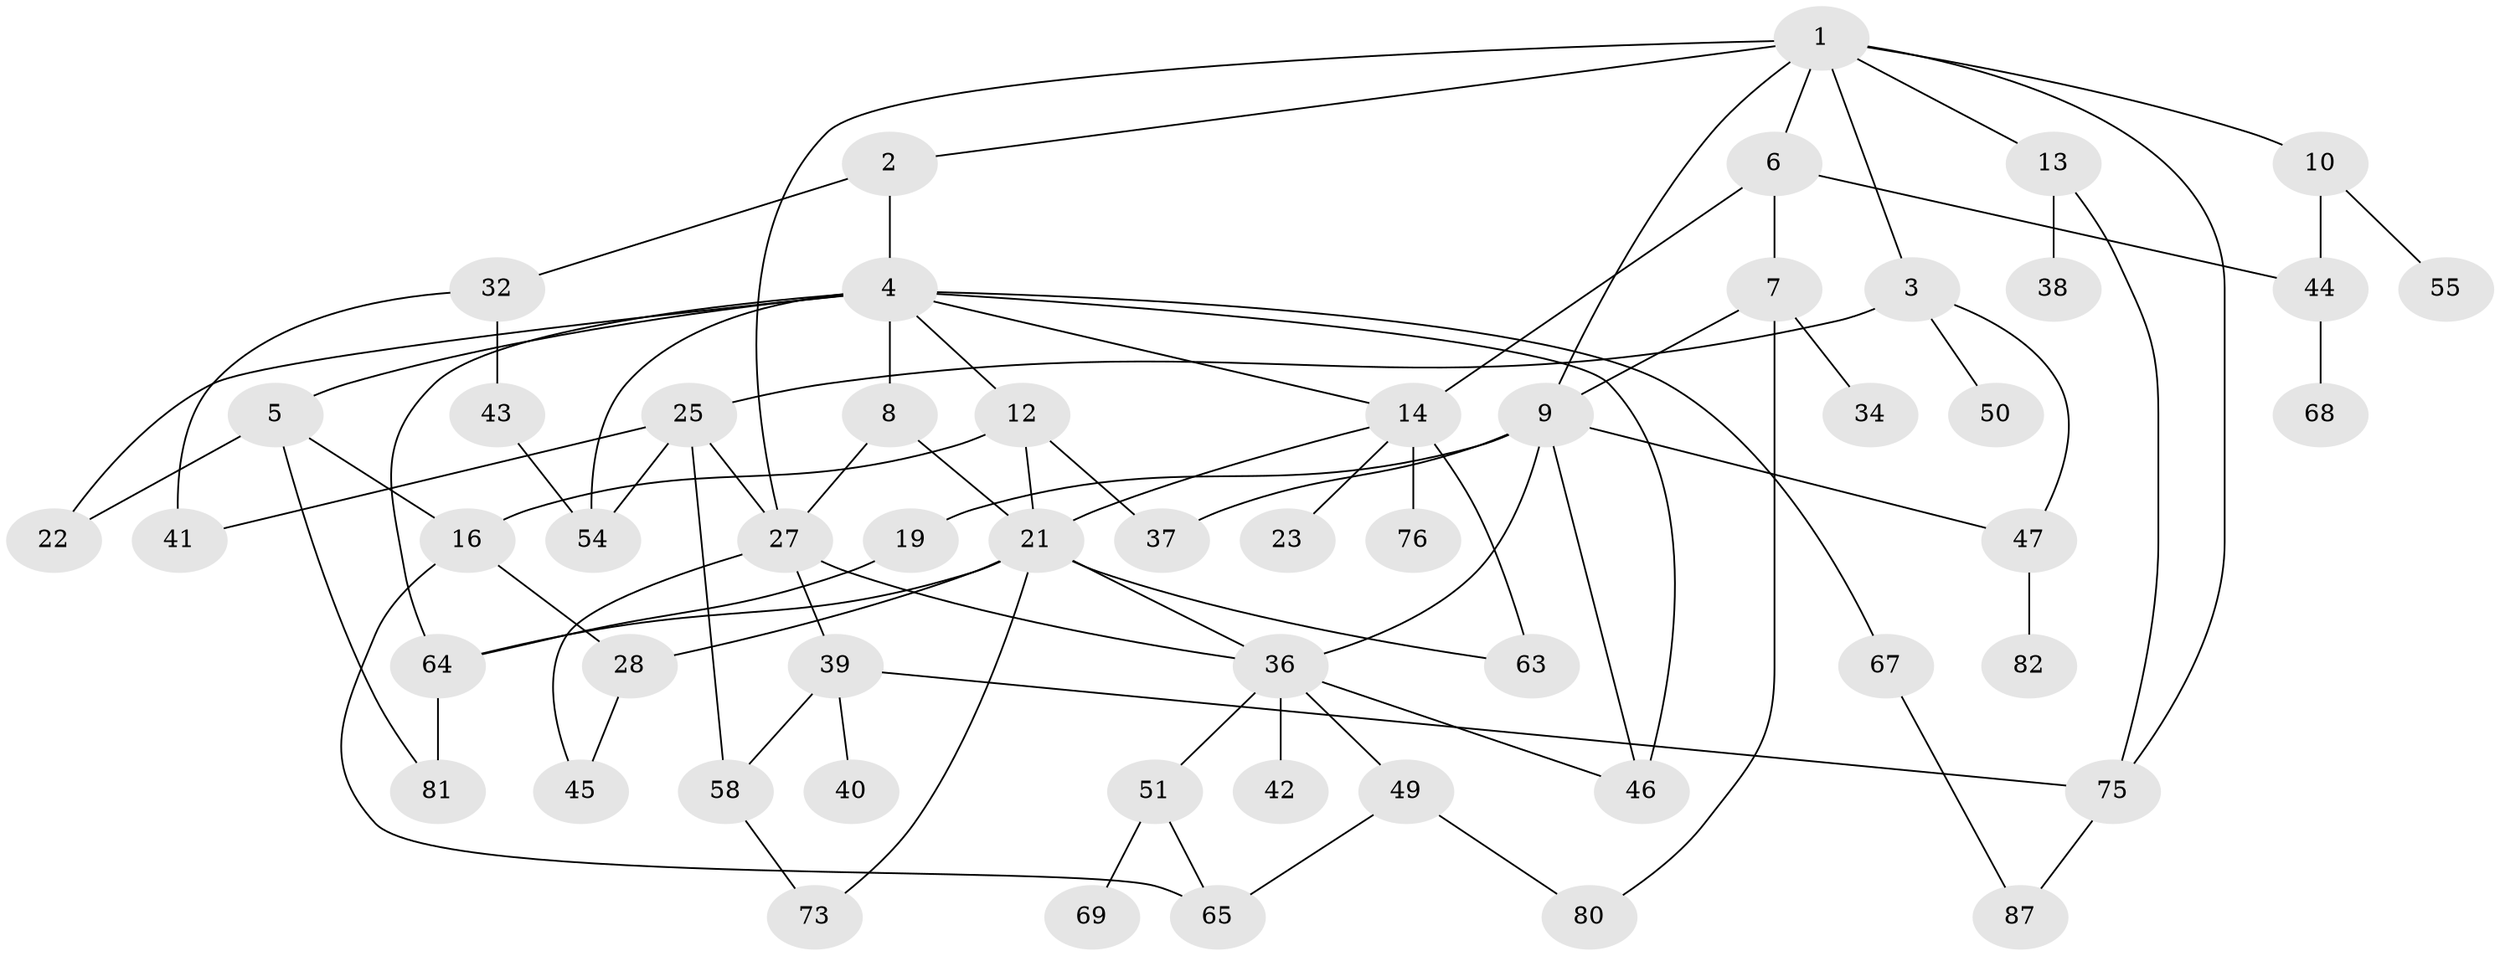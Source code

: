 // original degree distribution, {8: 0.011111111111111112, 3: 0.2777777777777778, 4: 0.12222222222222222, 7: 0.022222222222222223, 5: 0.022222222222222223, 6: 0.03333333333333333, 2: 0.34444444444444444, 1: 0.16666666666666666}
// Generated by graph-tools (version 1.1) at 2025/17/03/04/25 18:17:03]
// undirected, 54 vertices, 85 edges
graph export_dot {
graph [start="1"]
  node [color=gray90,style=filled];
  1;
  2;
  3;
  4 [super="+11"];
  5;
  6 [super="+18"];
  7;
  8 [super="+84"];
  9 [super="+30+15"];
  10;
  12;
  13;
  14 [super="+20+17"];
  16 [super="+24"];
  19;
  21 [super="+31"];
  22 [super="+90"];
  23 [super="+26"];
  25 [super="+59"];
  27 [super="+53+29"];
  28;
  32;
  34;
  36 [super="+88"];
  37 [super="+56"];
  38;
  39;
  40;
  41 [super="+83"];
  42;
  43;
  44 [super="+66"];
  45 [super="+74"];
  46;
  47;
  49;
  50;
  51 [super="+61"];
  54;
  55 [super="+62"];
  58 [super="+78+70"];
  63;
  64 [super="+72+79"];
  65 [super="+71"];
  67;
  68;
  69;
  73;
  75;
  76;
  80 [super="+89"];
  81;
  82;
  87;
  1 -- 2;
  1 -- 3;
  1 -- 6;
  1 -- 9;
  1 -- 10;
  1 -- 13;
  1 -- 27;
  1 -- 75;
  2 -- 4;
  2 -- 32;
  3 -- 25;
  3 -- 47;
  3 -- 50;
  4 -- 5;
  4 -- 8;
  4 -- 67;
  4 -- 46;
  4 -- 14;
  4 -- 64;
  4 -- 54;
  4 -- 22;
  4 -- 12;
  5 -- 16;
  5 -- 22;
  5 -- 81;
  6 -- 7;
  6 -- 14 [weight=2];
  6 -- 44;
  7 -- 34;
  7 -- 80;
  7 -- 9;
  8 -- 27;
  8 -- 21;
  9 -- 19;
  9 -- 36;
  9 -- 46;
  9 -- 47;
  9 -- 37;
  10 -- 55;
  10 -- 44;
  12 -- 16;
  12 -- 37;
  12 -- 21;
  13 -- 38;
  13 -- 75;
  14 -- 21;
  14 -- 76;
  14 -- 63;
  14 -- 23;
  16 -- 65;
  16 -- 28;
  19 -- 64;
  21 -- 64;
  21 -- 36;
  21 -- 73;
  21 -- 28;
  21 -- 63;
  25 -- 41;
  25 -- 58 [weight=2];
  25 -- 54;
  25 -- 27;
  27 -- 36;
  27 -- 39;
  27 -- 45;
  28 -- 45;
  32 -- 43;
  32 -- 41;
  36 -- 42;
  36 -- 46;
  36 -- 49;
  36 -- 51;
  39 -- 40;
  39 -- 75;
  39 -- 58;
  43 -- 54;
  44 -- 68;
  47 -- 82;
  49 -- 80;
  49 -- 65;
  51 -- 65;
  51 -- 69;
  58 -- 73;
  64 -- 81;
  67 -- 87;
  75 -- 87;
}
